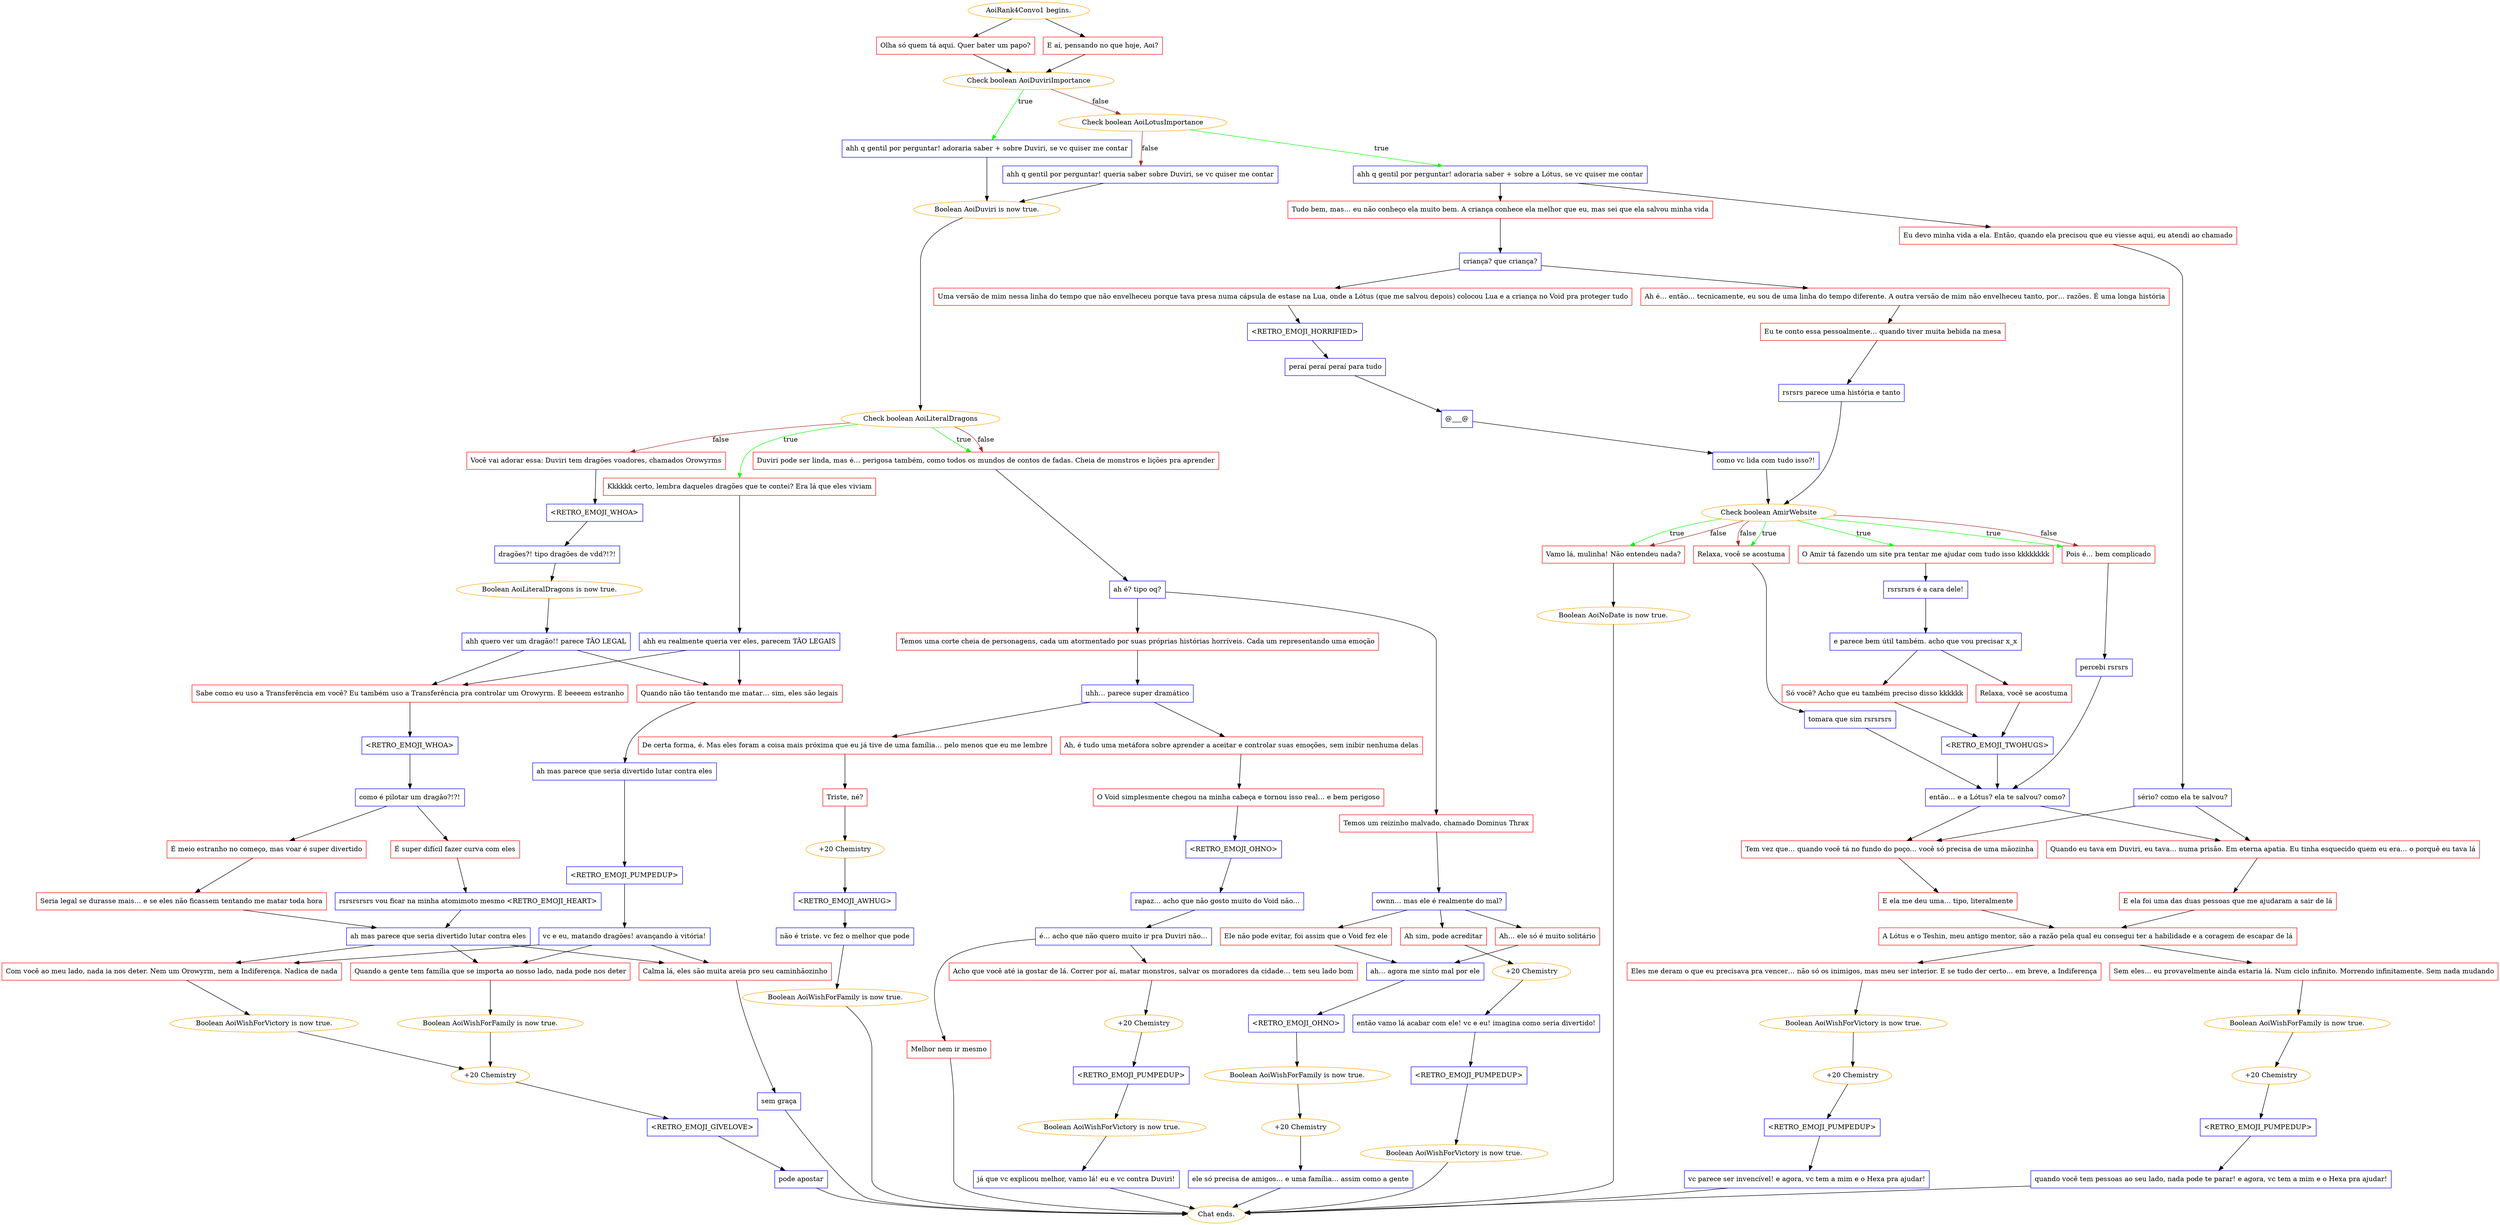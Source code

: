 digraph {
	"AoiRank4Convo1 begins." [color=orange];
		"AoiRank4Convo1 begins." -> j4011644836;
		"AoiRank4Convo1 begins." -> j269022335;
	j4011644836 [label="Olha só quem tá aqui. Quer bater um papo?",shape=box,color=red];
		j4011644836 -> j3528698849;
	j269022335 [label="E aí, pensando no que hoje, Aoi?",shape=box,color=red];
		j269022335 -> j3528698849;
	j3528698849 [label="Check boolean AoiDuviriImportance",color=orange];
		j3528698849 -> j3974967557 [label=true,color=green];
		j3528698849 -> j2521508912 [label=false,color=brown];
	j3974967557 [label="ahh q gentil por perguntar! adoraria saber + sobre Duviri, se vc quiser me contar",shape=box,color=blue];
		j3974967557 -> j2184058423;
	j2521508912 [label="Check boolean AoiLotusImportance",color=orange];
		j2521508912 -> j466724202 [label=true,color=green];
		j2521508912 -> j2735203508 [label=false,color=brown];
	j2184058423 [label="Boolean AoiDuviri is now true.",color=orange];
		j2184058423 -> j3764818235;
	j466724202 [label="ahh q gentil por perguntar! adoraria saber + sobre a Lótus, se vc quiser me contar",shape=box,color=blue];
		j466724202 -> j3733480960;
		j466724202 -> j3373040061;
	j2735203508 [label="ahh q gentil por perguntar! queria saber sobre Duviri, se vc quiser me contar",shape=box,color=blue];
		j2735203508 -> j2184058423;
	j3764818235 [label="Check boolean AoiLiteralDragons",color=orange];
		j3764818235 -> j927689601 [label=true,color=green];
		j3764818235 -> j825840108 [label=true,color=green];
		j3764818235 -> j311389758 [label=false,color=brown];
		j3764818235 -> j825840108 [label=false,color=brown];
	j3733480960 [label="Tudo bem, mas… eu não conheço ela muito bem. A criança conhece ela melhor que eu, mas sei que ela salvou minha vida",shape=box,color=red];
		j3733480960 -> j4050216952;
	j3373040061 [label="Eu devo minha vida a ela. Então, quando ela precisou que eu viesse aqui, eu atendi ao chamado",shape=box,color=red];
		j3373040061 -> j1583259298;
	j927689601 [label="Kkkkkk certo, lembra daqueles dragões que te contei? Era lá que eles viviam",shape=box,color=red];
		j927689601 -> j802041507;
	j825840108 [label="Duviri pode ser linda, mas é… perigosa também, como todos os mundos de contos de fadas. Cheia de monstros e lições pra aprender",shape=box,color=red];
		j825840108 -> j221515488;
	j311389758 [label="Você vai adorar essa: Duviri tem dragões voadores, chamados Orowyrms",shape=box,color=red];
		j311389758 -> j4168315059;
	j4050216952 [label="criança? que criança?",shape=box,color=blue];
		j4050216952 -> j3408060240;
		j4050216952 -> j2957954364;
	j1583259298 [label="sério? como ela te salvou?",shape=box,color=blue];
		j1583259298 -> j27739701;
		j1583259298 -> j1587640108;
	j802041507 [label="ahh eu realmente queria ver eles, parecem TÃO LEGAIS",shape=box,color=blue];
		j802041507 -> j160185273;
		j802041507 -> j165026687;
	j221515488 [label="ah é? tipo oq?",shape=box,color=blue];
		j221515488 -> j3306862556;
		j221515488 -> j2456102737;
	j4168315059 [label="<RETRO_EMOJI_WHOA>",shape=box,color=blue];
		j4168315059 -> j3548055478;
	j3408060240 [label="Uma versão de mim nessa linha do tempo que não envelheceu porque tava presa numa cápsula de estase na Lua, onde a Lótus (que me salvou depois) colocou Lua e a criança no Void pra proteger tudo",shape=box,color=red];
		j3408060240 -> j2128926680;
	j2957954364 [label="Ah é… então… tecnicamente, eu sou de uma linha do tempo diferente. A outra versão de mim não envelheceu tanto, por… razões. É uma longa história",shape=box,color=red];
		j2957954364 -> j3598108454;
	j27739701 [label="Quando eu tava em Duviri, eu tava… numa prisão. Em eterna apatia. Eu tinha esquecido quem eu era… o porquê eu tava lá",shape=box,color=red];
		j27739701 -> j4194582853;
	j1587640108 [label="Tem vez que… quando você tá no fundo do poço… você só precisa de uma mãozinha",shape=box,color=red];
		j1587640108 -> j75857719;
	j160185273 [label="Sabe como eu uso a Transferência em você? Eu também uso a Transferência pra controlar um Orowyrm. É beeeem estranho",shape=box,color=red];
		j160185273 -> j1186076816;
	j165026687 [label="Quando não tão tentando me matar… sim, eles são legais",shape=box,color=red];
		j165026687 -> j4009986714;
	j3306862556 [label="Temos um reizinho malvado, chamado Dominus Thrax",shape=box,color=red];
		j3306862556 -> j1596962972;
	j2456102737 [label="Temos uma corte cheia de personagens, cada um atormentado por suas próprias histórias horríveis. Cada um representando uma emoção",shape=box,color=red];
		j2456102737 -> j994012277;
	j3548055478 [label="dragões?! tipo dragões de vdd?!?!",shape=box,color=blue];
		j3548055478 -> j2057059322;
	j2128926680 [label="<RETRO_EMOJI_HORRIFIED>",shape=box,color=blue];
		j2128926680 -> j4262473912;
	j3598108454 [label="Eu te conto essa pessoalmente… quando tiver muita bebida na mesa",shape=box,color=red];
		j3598108454 -> j228396521;
	j4194582853 [label="E ela foi uma das duas pessoas que me ajudaram a sair de lá",shape=box,color=red];
		j4194582853 -> j71988992;
	j75857719 [label="E ela me deu uma… tipo, literalmente",shape=box,color=red];
		j75857719 -> j71988992;
	j1186076816 [label="<RETRO_EMOJI_WHOA>",shape=box,color=blue];
		j1186076816 -> j1821450017;
	j4009986714 [label="ah mas parece que seria divertido lutar contra eles",shape=box,color=blue];
		j4009986714 -> j60521724;
	j1596962972 [label="ownn… mas ele é realmente do mal?",shape=box,color=blue];
		j1596962972 -> j2312081206;
		j1596962972 -> j2602329311;
		j1596962972 -> j307386664;
	j994012277 [label="uhh… parece super dramático",shape=box,color=blue];
		j994012277 -> j591490420;
		j994012277 -> j4191981772;
	j2057059322 [label="Boolean AoiLiteralDragons is now true.",color=orange];
		j2057059322 -> j2924866483;
	j4262473912 [label="peraí peraí peraí para tudo",shape=box,color=blue];
		j4262473912 -> j438442491;
	j228396521 [label="rsrsrs parece uma história e tanto",shape=box,color=blue];
		j228396521 -> j3994963634;
	j71988992 [label="A Lótus e o Teshin, meu antigo mentor, são a razão pela qual eu consegui ter a habilidade e a coragem de escapar de lá",shape=box,color=red];
		j71988992 -> j1920752049;
		j71988992 -> j2947758671;
	j1821450017 [label="como é pilotar um dragão?!?!",shape=box,color=blue];
		j1821450017 -> j3010221666;
		j1821450017 -> j1139636819;
	j60521724 [label="<RETRO_EMOJI_PUMPEDUP>",shape=box,color=blue];
		j60521724 -> j3509730046;
	j2312081206 [label="Ah sim, pode acreditar",shape=box,color=red];
		j2312081206 -> j846066460;
	j2602329311 [label="Ah… ele só é muito solitário",shape=box,color=red];
		j2602329311 -> j3530917112;
	j307386664 [label="Ele não pode evitar, foi assim que o Void fez ele",shape=box,color=red];
		j307386664 -> j3530917112;
	j591490420 [label="De certa forma, é. Mas eles foram a coisa mais próxima que eu já tive de uma família… pelo menos que eu me lembre",shape=box,color=red];
		j591490420 -> j2027927389;
	j4191981772 [label="Ah, é tudo uma metáfora sobre aprender a aceitar e controlar suas emoções, sem inibir nenhuma delas",shape=box,color=red];
		j4191981772 -> j2817507818;
	j2924866483 [label="ahh quero ver um dragão!! parece TÃO LEGAL",shape=box,color=blue];
		j2924866483 -> j160185273;
		j2924866483 -> j165026687;
	j438442491 [label="@___@",shape=box,color=blue];
		j438442491 -> j2097680160;
	j3994963634 [label="Check boolean AmirWebsite",color=orange];
		j3994963634 -> j3079976489 [label=true,color=green];
		j3994963634 -> j1936639605 [label=true,color=green];
		j3994963634 -> j2498005775 [label=true,color=green];
		j3994963634 -> j988647762 [label=true,color=green];
		j3994963634 -> j1936639605 [label=false,color=brown];
		j3994963634 -> j2498005775 [label=false,color=brown];
		j3994963634 -> j988647762 [label=false,color=brown];
	j1920752049 [label="Sem eles… eu provavelmente ainda estaria lá. Num ciclo infinito. Morrendo infinitamente. Sem nada mudando",shape=box,color=red];
		j1920752049 -> j1962049576;
	j2947758671 [label="Eles me deram o que eu precisava pra vencer… não só os inimigos, mas meu ser interior. E se tudo der certo… em breve, a Indiferença",shape=box,color=red];
		j2947758671 -> j250031719;
	j3010221666 [label="É super difícil fazer curva com eles",shape=box,color=red];
		j3010221666 -> j3865532701;
	j1139636819 [label="É meio estranho no começo, mas voar é super divertido",shape=box,color=red];
		j1139636819 -> j2030843655;
	j3509730046 [label="vc e eu, matando dragões! avançando à vitória!",shape=box,color=blue];
		j3509730046 -> j3084643732;
		j3509730046 -> j1854876789;
		j3509730046 -> j2080236323;
	j846066460 [label="+20 Chemistry",color=orange];
		j846066460 -> j3824569315;
	j3530917112 [label="ah… agora me sinto mal por ele",shape=box,color=blue];
		j3530917112 -> j2186398101;
	j2027927389 [label="Triste, né?",shape=box,color=red];
		j2027927389 -> j1407043840;
	j2817507818 [label="O Void simplesmente chegou na minha cabeça e tornou isso real… e bem perigoso",shape=box,color=red];
		j2817507818 -> j1451838363;
	j2097680160 [label="como vc lida com tudo isso?!",shape=box,color=blue];
		j2097680160 -> j3994963634;
	j3079976489 [label="O Amir tá fazendo um site pra tentar me ajudar com tudo isso kkkkkkkk",shape=box,color=red];
		j3079976489 -> j4284797817;
	j1936639605 [label="Pois é… bem complicado",shape=box,color=red];
		j1936639605 -> j2341077614;
	j2498005775 [label="Relaxa, você se acostuma",shape=box,color=red];
		j2498005775 -> j2176245121;
	j988647762 [label="Vamo lá, mulinha! Não entendeu nada?",shape=box,color=red];
		j988647762 -> j4121660697;
	j1962049576 [label="Boolean AoiWishForFamily is now true.",color=orange];
		j1962049576 -> j442541802;
	j250031719 [label="Boolean AoiWishForVictory is now true.",color=orange];
		j250031719 -> j4238199434;
	j3865532701 [label="rsrsrsrsrs vou ficar na minha atomimoto mesmo <RETRO_EMOJI_HEART>",shape=box,color=blue];
		j3865532701 -> j2214999071;
	j2030843655 [label="Seria legal se durasse mais… e se eles não ficassem tentando me matar toda hora",shape=box,color=red];
		j2030843655 -> j2214999071;
	j3084643732 [label="Com você ao meu lado, nada ia nos deter. Nem um Orowyrm, nem a Indiferença. Nadica de nada",shape=box,color=red];
		j3084643732 -> j3892944373;
	j1854876789 [label="Quando a gente tem família que se importa ao nosso lado, nada pode nos deter",shape=box,color=red];
		j1854876789 -> j748553634;
	j2080236323 [label="Calma lá, eles são muita areia pro seu caminhãozinho",shape=box,color=red];
		j2080236323 -> j2569243693;
	j3824569315 [label="então vamo lá acabar com ele! vc e eu! imagina como seria divertido!",shape=box,color=blue];
		j3824569315 -> j3885088730;
	j2186398101 [label="<RETRO_EMOJI_OHNO>",shape=box,color=blue];
		j2186398101 -> j4227548859;
	j1407043840 [label="+20 Chemistry",color=orange];
		j1407043840 -> j677435081;
	j1451838363 [label="<RETRO_EMOJI_OHNO>",shape=box,color=blue];
		j1451838363 -> j4186063742;
	j4284797817 [label="rsrsrsrs é a cara dele!",shape=box,color=blue];
		j4284797817 -> j3056872960;
	j2341077614 [label="percebi rsrsrs",shape=box,color=blue];
		j2341077614 -> j1168550383;
	j2176245121 [label="tomara que sim rsrsrsrs",shape=box,color=blue];
		j2176245121 -> j1168550383;
	j4121660697 [label="Boolean AoiNoDate is now true.",color=orange];
		j4121660697 -> "Chat ends.";
	j442541802 [label="+20 Chemistry",color=orange];
		j442541802 -> j2205281579;
	j4238199434 [label="+20 Chemistry",color=orange];
		j4238199434 -> j3324090889;
	j2214999071 [label="ah mas parece que seria divertido lutar contra eles",shape=box,color=blue];
		j2214999071 -> j3084643732;
		j2214999071 -> j1854876789;
		j2214999071 -> j2080236323;
	j3892944373 [label="Boolean AoiWishForVictory is now true.",color=orange];
		j3892944373 -> j3417736564;
	j748553634 [label="Boolean AoiWishForFamily is now true.",color=orange];
		j748553634 -> j3417736564;
	j2569243693 [label="sem graça",shape=box,color=blue];
		j2569243693 -> "Chat ends.";
	j3885088730 [label="<RETRO_EMOJI_PUMPEDUP>",shape=box,color=blue];
		j3885088730 -> j2076915340;
	j4227548859 [label="Boolean AoiWishForFamily is now true.",color=orange];
		j4227548859 -> j2217114647;
	j677435081 [label="<RETRO_EMOJI_AWHUG>",shape=box,color=blue];
		j677435081 -> j2752588516;
	j4186063742 [label="rapaz… acho que não gosto muito do Void não…",shape=box,color=blue];
		j4186063742 -> j916686507;
	j3056872960 [label="e parece bem útil também. acho que vou precisar x_x",shape=box,color=blue];
		j3056872960 -> j1910919709;
		j3056872960 -> j3075634338;
	j1168550383 [label="então… e a Lótus? ela te salvou? como?",shape=box,color=blue];
		j1168550383 -> j27739701;
		j1168550383 -> j1587640108;
	"Chat ends." [color=orange];
	j2205281579 [label="<RETRO_EMOJI_PUMPEDUP>",shape=box,color=blue];
		j2205281579 -> j860192505;
	j3324090889 [label="<RETRO_EMOJI_PUMPEDUP>",shape=box,color=blue];
		j3324090889 -> j1158837496;
	j3417736564 [label="+20 Chemistry",color=orange];
		j3417736564 -> j985863854;
	j2076915340 [label="Boolean AoiWishForVictory is now true.",color=orange];
		j2076915340 -> "Chat ends.";
	j2217114647 [label="+20 Chemistry",color=orange];
		j2217114647 -> j2342574862;
	j2752588516 [label="não é triste. vc fez o melhor que pode",shape=box,color=blue];
		j2752588516 -> j536226404;
	j916686507 [label="é… acho que não quero muito ir pra Duviri não…",shape=box,color=blue];
		j916686507 -> j321010845;
		j916686507 -> j1032146512;
	j1910919709 [label="Só você? Acho que eu também preciso disso kkkkkk",shape=box,color=red];
		j1910919709 -> j1941242789;
	j3075634338 [label="Relaxa, você se acostuma",shape=box,color=red];
		j3075634338 -> j1941242789;
	j860192505 [label="quando você tem pessoas ao seu lado, nada pode te parar! e agora, vc tem a mim e o Hexa pra ajudar!",shape=box,color=blue];
		j860192505 -> "Chat ends.";
	j1158837496 [label="vc parece ser invencível! e agora, vc tem a mim e o Hexa pra ajudar!",shape=box,color=blue];
		j1158837496 -> "Chat ends.";
	j985863854 [label="<RETRO_EMOJI_GIVELOVE>",shape=box,color=blue];
		j985863854 -> j3749692941;
	j2342574862 [label="ele só precisa de amigos… e uma família… assim como a gente",shape=box,color=blue];
		j2342574862 -> "Chat ends.";
	j536226404 [label="Boolean AoiWishForFamily is now true.",color=orange];
		j536226404 -> "Chat ends.";
	j321010845 [label="Melhor nem ir mesmo",shape=box,color=red];
		j321010845 -> "Chat ends.";
	j1032146512 [label="Acho que você até ia gostar de lá. Correr por aí, matar monstros, salvar os moradores da cidade… tem seu lado bom",shape=box,color=red];
		j1032146512 -> j1492161634;
	j1941242789 [label="<RETRO_EMOJI_TWOHUGS>",shape=box,color=blue];
		j1941242789 -> j1168550383;
	j3749692941 [label="pode apostar",shape=box,color=blue];
		j3749692941 -> "Chat ends.";
	j1492161634 [label="+20 Chemistry",color=orange];
		j1492161634 -> j3508249108;
	j3508249108 [label="<RETRO_EMOJI_PUMPEDUP>",shape=box,color=blue];
		j3508249108 -> j3595329951;
	j3595329951 [label="Boolean AoiWishForVictory is now true.",color=orange];
		j3595329951 -> j848856716;
	j848856716 [label="já que vc explicou melhor, vamo lá! eu e vc contra Duviri!",shape=box,color=blue];
		j848856716 -> "Chat ends.";
}
